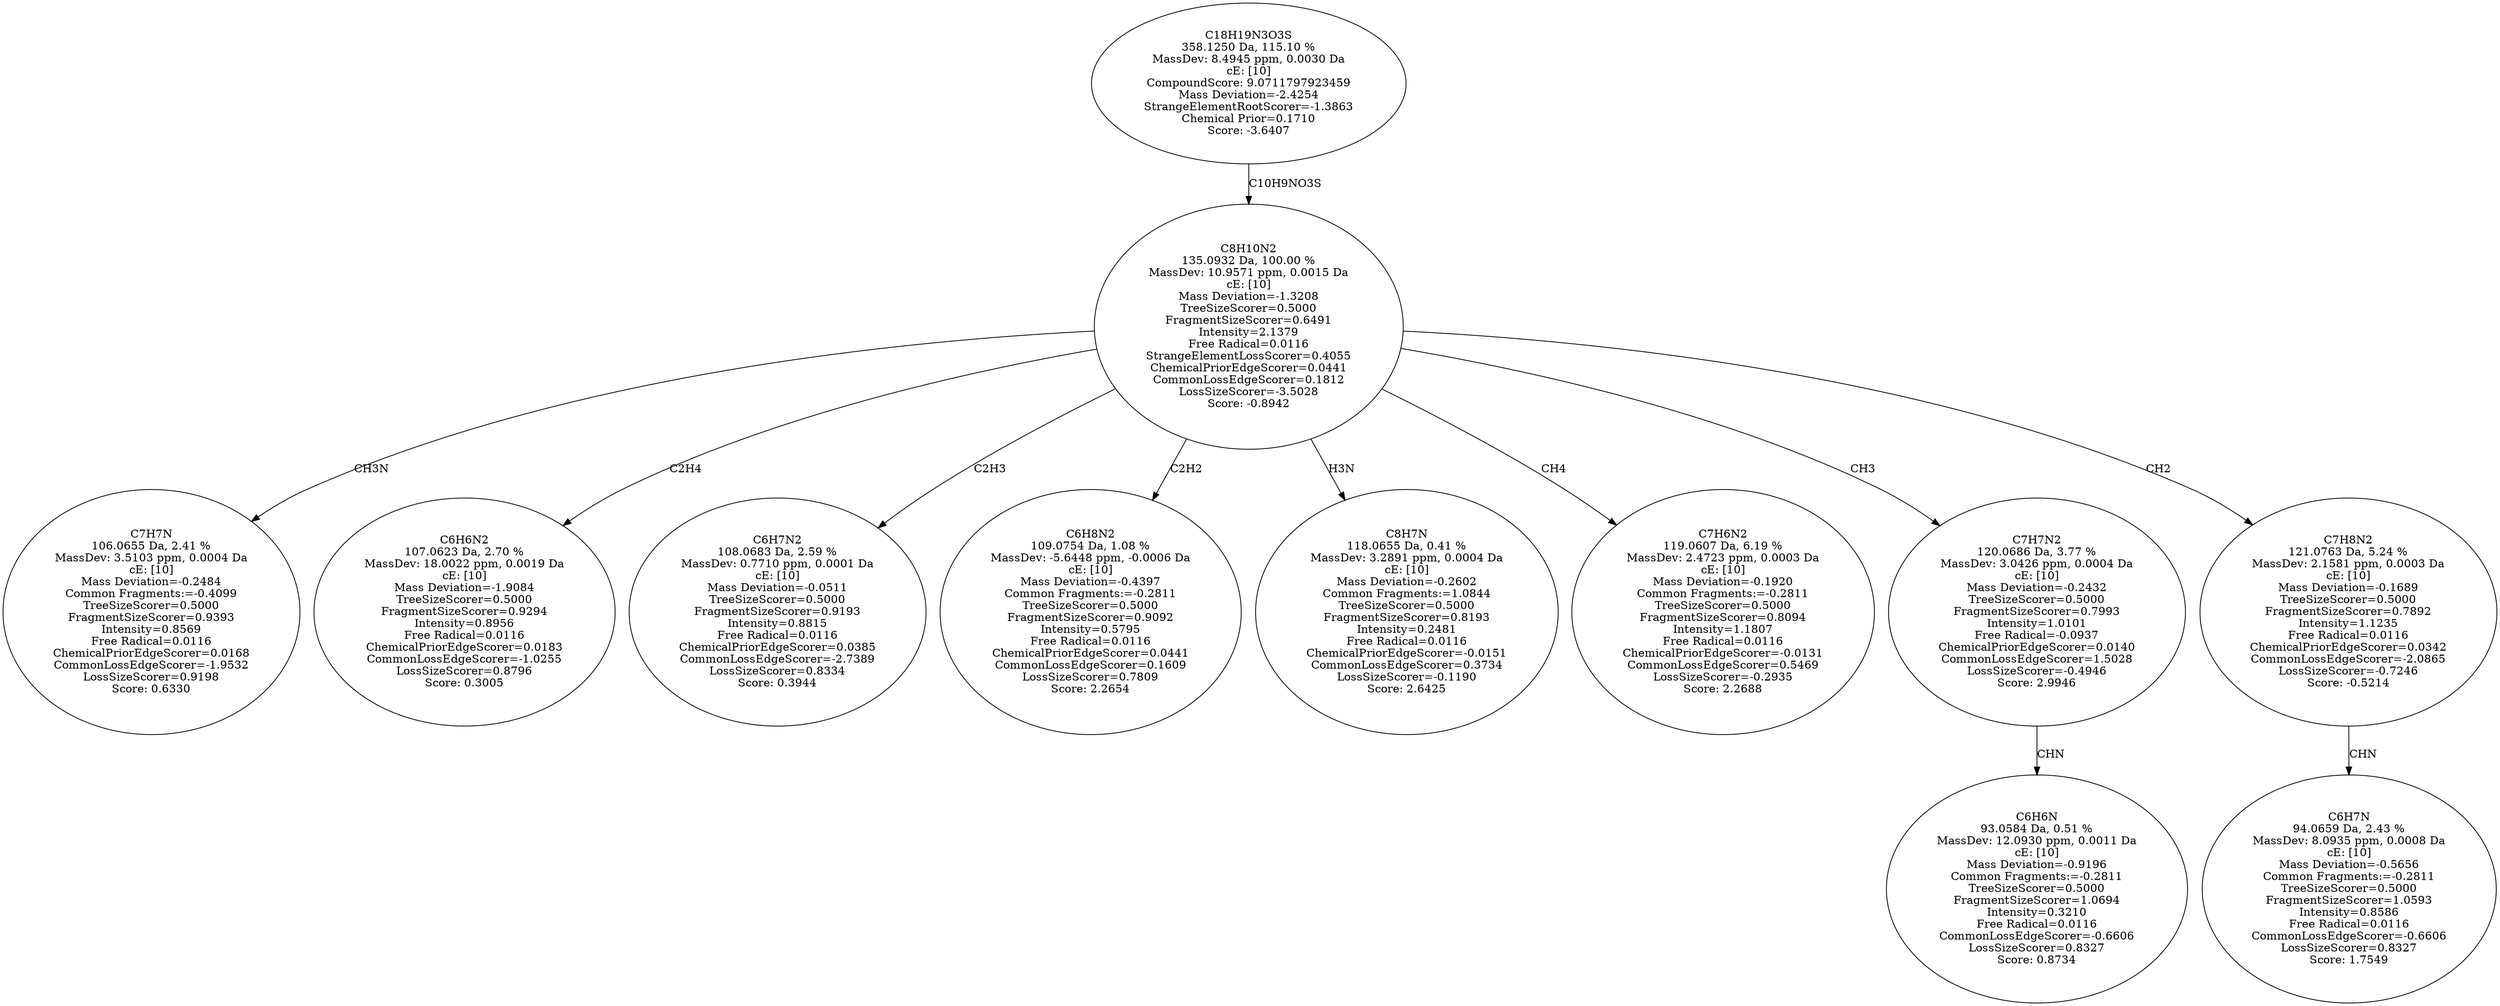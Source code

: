 strict digraph {
v1 [label="C7H7N\n106.0655 Da, 2.41 %\nMassDev: 3.5103 ppm, 0.0004 Da\ncE: [10]\nMass Deviation=-0.2484\nCommon Fragments:=-0.4099\nTreeSizeScorer=0.5000\nFragmentSizeScorer=0.9393\nIntensity=0.8569\nFree Radical=0.0116\nChemicalPriorEdgeScorer=0.0168\nCommonLossEdgeScorer=-1.9532\nLossSizeScorer=0.9198\nScore: 0.6330"];
v2 [label="C6H6N2\n107.0623 Da, 2.70 %\nMassDev: 18.0022 ppm, 0.0019 Da\ncE: [10]\nMass Deviation=-1.9084\nTreeSizeScorer=0.5000\nFragmentSizeScorer=0.9294\nIntensity=0.8956\nFree Radical=0.0116\nChemicalPriorEdgeScorer=0.0183\nCommonLossEdgeScorer=-1.0255\nLossSizeScorer=0.8796\nScore: 0.3005"];
v3 [label="C6H7N2\n108.0683 Da, 2.59 %\nMassDev: 0.7710 ppm, 0.0001 Da\ncE: [10]\nMass Deviation=-0.0511\nTreeSizeScorer=0.5000\nFragmentSizeScorer=0.9193\nIntensity=0.8815\nFree Radical=0.0116\nChemicalPriorEdgeScorer=0.0385\nCommonLossEdgeScorer=-2.7389\nLossSizeScorer=0.8334\nScore: 0.3944"];
v4 [label="C6H8N2\n109.0754 Da, 1.08 %\nMassDev: -5.6448 ppm, -0.0006 Da\ncE: [10]\nMass Deviation=-0.4397\nCommon Fragments:=-0.2811\nTreeSizeScorer=0.5000\nFragmentSizeScorer=0.9092\nIntensity=0.5795\nFree Radical=0.0116\nChemicalPriorEdgeScorer=0.0441\nCommonLossEdgeScorer=0.1609\nLossSizeScorer=0.7809\nScore: 2.2654"];
v5 [label="C8H7N\n118.0655 Da, 0.41 %\nMassDev: 3.2891 ppm, 0.0004 Da\ncE: [10]\nMass Deviation=-0.2602\nCommon Fragments:=1.0844\nTreeSizeScorer=0.5000\nFragmentSizeScorer=0.8193\nIntensity=0.2481\nFree Radical=0.0116\nChemicalPriorEdgeScorer=-0.0151\nCommonLossEdgeScorer=0.3734\nLossSizeScorer=-0.1190\nScore: 2.6425"];
v6 [label="C7H6N2\n119.0607 Da, 6.19 %\nMassDev: 2.4723 ppm, 0.0003 Da\ncE: [10]\nMass Deviation=-0.1920\nCommon Fragments:=-0.2811\nTreeSizeScorer=0.5000\nFragmentSizeScorer=0.8094\nIntensity=1.1807\nFree Radical=0.0116\nChemicalPriorEdgeScorer=-0.0131\nCommonLossEdgeScorer=0.5469\nLossSizeScorer=-0.2935\nScore: 2.2688"];
v7 [label="C6H6N\n93.0584 Da, 0.51 %\nMassDev: 12.0930 ppm, 0.0011 Da\ncE: [10]\nMass Deviation=-0.9196\nCommon Fragments:=-0.2811\nTreeSizeScorer=0.5000\nFragmentSizeScorer=1.0694\nIntensity=0.3210\nFree Radical=0.0116\nCommonLossEdgeScorer=-0.6606\nLossSizeScorer=0.8327\nScore: 0.8734"];
v8 [label="C7H7N2\n120.0686 Da, 3.77 %\nMassDev: 3.0426 ppm, 0.0004 Da\ncE: [10]\nMass Deviation=-0.2432\nTreeSizeScorer=0.5000\nFragmentSizeScorer=0.7993\nIntensity=1.0101\nFree Radical=-0.0937\nChemicalPriorEdgeScorer=0.0140\nCommonLossEdgeScorer=1.5028\nLossSizeScorer=-0.4946\nScore: 2.9946"];
v9 [label="C6H7N\n94.0659 Da, 2.43 %\nMassDev: 8.0935 ppm, 0.0008 Da\ncE: [10]\nMass Deviation=-0.5656\nCommon Fragments:=-0.2811\nTreeSizeScorer=0.5000\nFragmentSizeScorer=1.0593\nIntensity=0.8586\nFree Radical=0.0116\nCommonLossEdgeScorer=-0.6606\nLossSizeScorer=0.8327\nScore: 1.7549"];
v10 [label="C7H8N2\n121.0763 Da, 5.24 %\nMassDev: 2.1581 ppm, 0.0003 Da\ncE: [10]\nMass Deviation=-0.1689\nTreeSizeScorer=0.5000\nFragmentSizeScorer=0.7892\nIntensity=1.1235\nFree Radical=0.0116\nChemicalPriorEdgeScorer=0.0342\nCommonLossEdgeScorer=-2.0865\nLossSizeScorer=-0.7246\nScore: -0.5214"];
v11 [label="C8H10N2\n135.0932 Da, 100.00 %\nMassDev: 10.9571 ppm, 0.0015 Da\ncE: [10]\nMass Deviation=-1.3208\nTreeSizeScorer=0.5000\nFragmentSizeScorer=0.6491\nIntensity=2.1379\nFree Radical=0.0116\nStrangeElementLossScorer=0.4055\nChemicalPriorEdgeScorer=0.0441\nCommonLossEdgeScorer=0.1812\nLossSizeScorer=-3.5028\nScore: -0.8942"];
v12 [label="C18H19N3O3S\n358.1250 Da, 115.10 %\nMassDev: 8.4945 ppm, 0.0030 Da\ncE: [10]\nCompoundScore: 9.0711797923459\nMass Deviation=-2.4254\nStrangeElementRootScorer=-1.3863\nChemical Prior=0.1710\nScore: -3.6407"];
v11 -> v1 [label="CH3N"];
v11 -> v2 [label="C2H4"];
v11 -> v3 [label="C2H3"];
v11 -> v4 [label="C2H2"];
v11 -> v5 [label="H3N"];
v11 -> v6 [label="CH4"];
v8 -> v7 [label="CHN"];
v11 -> v8 [label="CH3"];
v10 -> v9 [label="CHN"];
v11 -> v10 [label="CH2"];
v12 -> v11 [label="C10H9NO3S"];
}